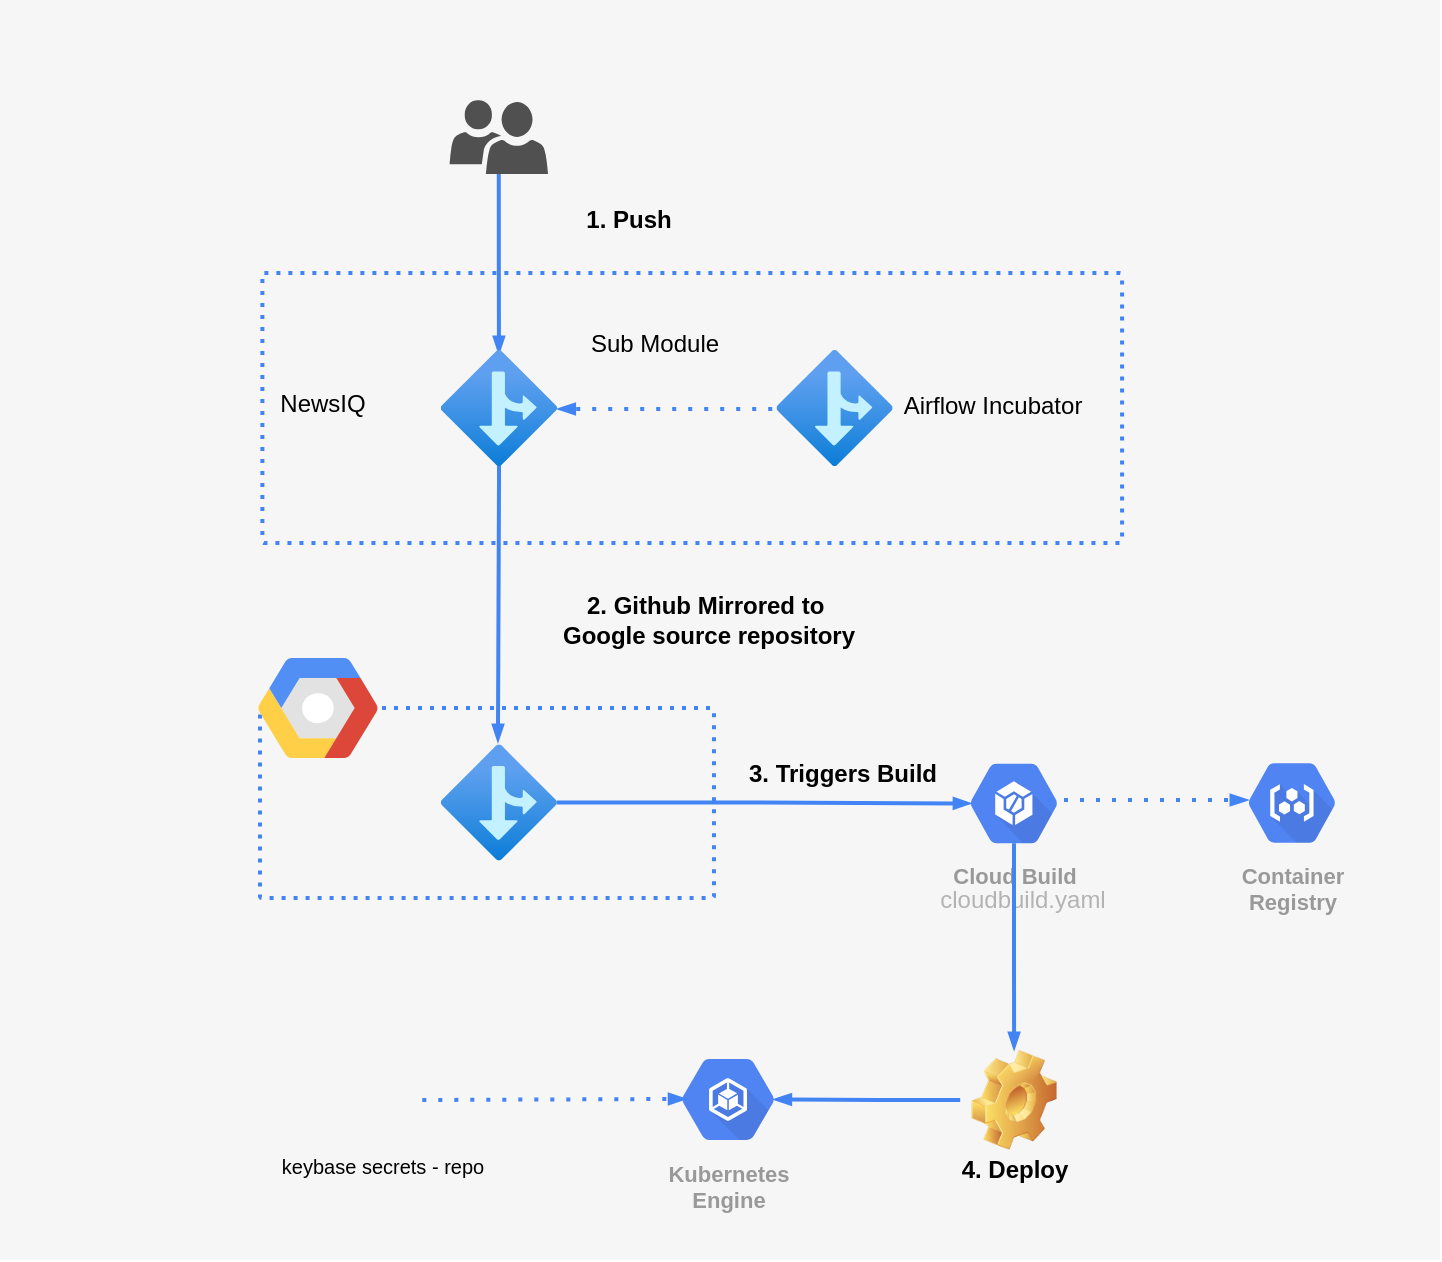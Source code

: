 <mxfile version="13.9.3" type="github">
  <diagram id="f106602c-feb2-e66a-4537-3a34d633f6aa" name="Page-1">
    <mxGraphModel dx="1097" dy="764" grid="1" gridSize="10" guides="1" tooltips="1" connect="1" arrows="1" fold="1" page="1" pageScale="1" pageWidth="1169" pageHeight="827" background="#ffffff" math="0" shadow="0">
      <root>
        <mxCell id="0" />
        <mxCell id="1" parent="0" />
        <mxCell id="14" value="" style="fillColor=#F6F6F6;strokeColor=none;shadow=0;gradientColor=none;fontSize=14;align=left;spacing=10;fontColor=#717171;9E9E9E;verticalAlign=top;spacingTop=-4;fontStyle=0;spacingLeft=40;html=1;" parent="1" vertex="1">
          <mxGeometry x="159" y="60" width="720" height="630" as="geometry" />
        </mxCell>
        <mxCell id="653" value="" style="rounded=1;absoluteArcSize=1;arcSize=2;html=1;strokeColor=#4284F3;gradientColor=none;shadow=0;dashed=1;fontSize=12;fontColor=#9E9E9E;align=left;verticalAlign=top;spacing=10;spacingTop=-4;fillColor=none;dashPattern=1 2;strokeWidth=2;" parent="14" vertex="1">
          <mxGeometry x="131.194" y="136.5" width="429.851" height="135" as="geometry" />
        </mxCell>
        <mxCell id="nLSMo1saLQvY455QotW3-691" value="" style="pointerEvents=1;shadow=0;dashed=0;html=1;strokeColor=none;labelPosition=center;verticalLabelPosition=bottom;verticalAlign=top;align=center;fillColor=#505050;shape=mxgraph.mscae.intune.user_group" vertex="1" parent="14">
          <mxGeometry x="224.78" y="50" width="49.22" height="37" as="geometry" />
        </mxCell>
        <mxCell id="nLSMo1saLQvY455QotW3-696" value="" style="edgeStyle=orthogonalEdgeStyle;fontSize=12;html=1;endArrow=blockThin;endFill=1;rounded=0;strokeWidth=2;endSize=4;startSize=4;dashed=0;strokeColor=#4284F3;exitX=0.5;exitY=1;exitDx=0;exitDy=0;exitPerimeter=0;entryX=0.5;entryY=0;entryDx=0;entryDy=0;" edge="1" parent="14" source="nLSMo1saLQvY455QotW3-691">
          <mxGeometry width="100" relative="1" as="geometry">
            <mxPoint x="206.418" y="147" as="sourcePoint" />
            <mxPoint x="249.478" y="177" as="targetPoint" />
          </mxGeometry>
        </mxCell>
        <mxCell id="nLSMo1saLQvY455QotW3-697" value="" style="edgeStyle=orthogonalEdgeStyle;fontSize=12;html=1;endArrow=blockThin;endFill=1;rounded=0;strokeWidth=2;endSize=4;startSize=4;dashed=1;dashPattern=1 3;strokeColor=#4284F3;entryX=1;entryY=0.5;entryDx=0;entryDy=0;" edge="1" parent="14">
          <mxGeometry width="100" relative="1" as="geometry">
            <mxPoint x="386.104" y="204.493" as="sourcePoint" />
            <mxPoint x="278.792" y="204.493" as="targetPoint" />
          </mxGeometry>
        </mxCell>
        <mxCell id="nLSMo1saLQvY455QotW3-701" value="NewsIQ" style="text;html=1;resizable=0;autosize=1;align=center;verticalAlign=middle;points=[];fillColor=none;strokeColor=none;rounded=0;" vertex="1" parent="14">
          <mxGeometry x="131.194" y="192" width="60" height="20" as="geometry" />
        </mxCell>
        <mxCell id="nLSMo1saLQvY455QotW3-702" value="Sub Module" style="text;html=1;resizable=0;autosize=1;align=center;verticalAlign=middle;points=[];fillColor=none;strokeColor=none;rounded=0;" vertex="1" parent="14">
          <mxGeometry x="287.015" y="162" width="80" height="20" as="geometry" />
        </mxCell>
        <mxCell id="nLSMo1saLQvY455QotW3-703" value="Airflow Incubator" style="text;html=1;resizable=0;autosize=1;align=center;verticalAlign=middle;points=[];fillColor=none;strokeColor=none;rounded=0;" vertex="1" parent="14">
          <mxGeometry x="446.284" y="193" width="100" height="20" as="geometry" />
        </mxCell>
        <mxCell id="nLSMo1saLQvY455QotW3-704" value="" style="rounded=1;absoluteArcSize=1;arcSize=2;html=1;strokeColor=#4284F3;gradientColor=none;shadow=0;dashed=1;fontSize=12;fontColor=#9E9E9E;align=left;verticalAlign=top;spacing=10;spacingTop=-4;fillColor=none;dashPattern=1 2;strokeWidth=2;" vertex="1" parent="14">
          <mxGeometry x="130" y="354" width="226.98" height="95" as="geometry" />
        </mxCell>
        <mxCell id="15" value="" style="shape=mxgraph.gcp2.google_cloud_platform;fillColor=#F6F6F6;strokeColor=none;shadow=0;gradientColor=none;" parent="14" vertex="1">
          <mxGeometry width="60" height="50" relative="1" as="geometry">
            <mxPoint x="128.97" y="329" as="offset" />
          </mxGeometry>
        </mxCell>
        <mxCell id="nLSMo1saLQvY455QotW3-692" value="" style="shape=image;html=1;verticalAlign=top;verticalLabelPosition=bottom;labelBackgroundColor=#ffffff;imageAspect=0;aspect=fixed;image=https://cdn2.iconfinder.com/data/icons/social-icons-circular-color/512/github-128.png" vertex="1" parent="14">
          <mxGeometry x="129" y="108.97" width="54.51" height="54.51" as="geometry" />
        </mxCell>
        <mxCell id="nLSMo1saLQvY455QotW3-706" style="edgeStyle=orthogonalEdgeStyle;rounded=0;orthogonalLoop=1;jettySize=auto;html=1;exitX=0.5;exitY=1;exitDx=0;exitDy=0;" edge="1" parent="14" source="nLSMo1saLQvY455QotW3-704" target="nLSMo1saLQvY455QotW3-704">
          <mxGeometry relative="1" as="geometry" />
        </mxCell>
        <mxCell id="nLSMo1saLQvY455QotW3-709" value="" style="edgeStyle=orthogonalEdgeStyle;fontSize=12;html=1;endArrow=blockThin;endFill=1;rounded=0;strokeWidth=2;endSize=4;startSize=4;dashed=0;strokeColor=#4284F3;exitX=0.5;exitY=1;exitDx=0;exitDy=0;entryX=0.492;entryY=-0.021;entryDx=0;entryDy=0;entryPerimeter=0;" edge="1" parent="14" target="nLSMo1saLQvY455QotW3-744">
          <mxGeometry width="100" relative="1" as="geometry">
            <mxPoint x="249.478" y="219.985" as="sourcePoint" />
            <mxPoint x="249.4" y="380" as="targetPoint" />
            <Array as="points">
              <mxPoint x="250" y="240" />
            </Array>
          </mxGeometry>
        </mxCell>
        <mxCell id="nLSMo1saLQvY455QotW3-727" value="&lt;b&gt;1. Push&lt;/b&gt;" style="text;html=1;resizable=0;autosize=1;align=center;verticalAlign=middle;points=[];fillColor=none;strokeColor=none;rounded=0;" vertex="1" parent="14">
          <mxGeometry x="284.005" y="100" width="60" height="20" as="geometry" />
        </mxCell>
        <mxCell id="nLSMo1saLQvY455QotW3-728" value="&lt;b&gt;2. Github Mirrored to&amp;nbsp;&lt;br&gt;Google source repository&lt;br&gt;&lt;/b&gt;" style="text;html=1;resizable=0;autosize=1;align=center;verticalAlign=middle;points=[];fillColor=none;strokeColor=none;rounded=0;" vertex="1" parent="14">
          <mxGeometry x="274.005" y="295" width="160" height="30" as="geometry" />
        </mxCell>
        <mxCell id="nLSMo1saLQvY455QotW3-732" value="&lt;font color=&quot;#b3b3b3&quot;&gt;cloudbuild.yaml&lt;/font&gt;" style="text;html=1;resizable=0;autosize=1;align=center;verticalAlign=middle;points=[];fillColor=none;strokeColor=none;rounded=0;" vertex="1" parent="14">
          <mxGeometry x="461.044" y="440" width="100" height="20" as="geometry" />
        </mxCell>
        <mxCell id="nLSMo1saLQvY455QotW3-733" value="Container&#xa;Registry" style="html=1;fillColor=#5184F3;strokeColor=none;verticalAlign=top;labelPosition=center;verticalLabelPosition=bottom;align=center;spacingTop=-6;fontSize=11;fontStyle=1;fontColor=#999999;shape=mxgraph.gcp2.hexIcon;prIcon=container_registry" vertex="1" parent="14">
          <mxGeometry x="613" y="372.24" width="66" height="58.5" as="geometry" />
        </mxCell>
        <mxCell id="nLSMo1saLQvY455QotW3-736" value="" style="image;html=1;image=img/lib/clip_art/general/Gear_128x128.png" vertex="1" parent="14">
          <mxGeometry x="480.1" y="525" width="53.9" height="50" as="geometry" />
        </mxCell>
        <mxCell id="nLSMo1saLQvY455QotW3-738" value="&lt;b&gt;3. Triggers Build&lt;br&gt;&lt;/b&gt;" style="text;html=1;resizable=0;autosize=1;align=center;verticalAlign=middle;points=[];fillColor=none;strokeColor=none;rounded=0;" vertex="1" parent="14">
          <mxGeometry x="366.415" y="377.24" width="110" height="20" as="geometry" />
        </mxCell>
        <mxCell id="nLSMo1saLQvY455QotW3-739" value="&lt;b&gt;4. Deploy&lt;br&gt;&lt;/b&gt;" style="text;html=1;resizable=0;autosize=1;align=center;verticalAlign=middle;points=[];fillColor=none;strokeColor=none;rounded=0;" vertex="1" parent="14">
          <mxGeometry x="472.055" y="575" width="70" height="20" as="geometry" />
        </mxCell>
        <mxCell id="nLSMo1saLQvY455QotW3-740" value="Kubernetes&#xa;Engine" style="html=1;fillColor=#5184F3;strokeColor=none;verticalAlign=top;labelPosition=center;verticalLabelPosition=bottom;align=center;spacingTop=-6;fontSize=11;fontStyle=1;fontColor=#999999;shape=mxgraph.gcp2.hexIcon;prIcon=container_engine" vertex="1" parent="14">
          <mxGeometry x="329.1" y="520" width="70" height="59.5" as="geometry" />
        </mxCell>
        <mxCell id="nLSMo1saLQvY455QotW3-741" value="" style="edgeStyle=orthogonalEdgeStyle;fontSize=12;html=1;endArrow=blockThin;endFill=1;rounded=0;strokeWidth=2;endSize=4;startSize=4;dashed=0;strokeColor=#4284F3;entryX=0.825;entryY=0.5;entryDx=0;entryDy=0;entryPerimeter=0;" edge="1" parent="14" source="nLSMo1saLQvY455QotW3-736" target="nLSMo1saLQvY455QotW3-740">
          <mxGeometry width="100" relative="1" as="geometry">
            <mxPoint x="339.1" y="410" as="sourcePoint" />
            <mxPoint x="439.1" y="410" as="targetPoint" />
          </mxGeometry>
        </mxCell>
        <mxCell id="nLSMo1saLQvY455QotW3-742" value="" style="aspect=fixed;html=1;points=[];align=center;image;fontSize=12;image=img/lib/azure2/general/Branch.svg;" vertex="1" parent="14">
          <mxGeometry x="220.44" y="175" width="58" height="58" as="geometry" />
        </mxCell>
        <mxCell id="nLSMo1saLQvY455QotW3-743" value="" style="aspect=fixed;html=1;points=[];align=center;image;fontSize=12;image=img/lib/azure2/general/Branch.svg;" vertex="1" parent="14">
          <mxGeometry x="388.28" y="175" width="58" height="58" as="geometry" />
        </mxCell>
        <mxCell id="nLSMo1saLQvY455QotW3-744" value="" style="aspect=fixed;html=1;points=[];align=center;image;fontSize=12;image=img/lib/azure2/general/Branch.svg;" vertex="1" parent="14">
          <mxGeometry x="220.44" y="372.24" width="58" height="58" as="geometry" />
        </mxCell>
        <mxCell id="nLSMo1saLQvY455QotW3-747" value="" style="shape=image;html=1;verticalAlign=top;verticalLabelPosition=bottom;labelBackgroundColor=#ffffff;imageAspect=0;aspect=fixed;image=https://cdn4.iconfinder.com/data/icons/logos-brands-5/24/keybase-128.png;fillColor=#FF6666;" vertex="1" parent="14">
          <mxGeometry x="165.91" y="527.38" width="45.25" height="45.25" as="geometry" />
        </mxCell>
        <mxCell id="nLSMo1saLQvY455QotW3-748" value="" style="edgeStyle=orthogonalEdgeStyle;fontSize=12;html=1;endArrow=blockThin;endFill=1;rounded=0;strokeWidth=2;endSize=4;startSize=4;dashed=1;dashPattern=1 3;strokeColor=#4284F3;exitX=1;exitY=0.5;exitDx=0;exitDy=0;" edge="1" parent="14" source="nLSMo1saLQvY455QotW3-747">
          <mxGeometry width="100" relative="1" as="geometry">
            <mxPoint x="243.1" y="549.46" as="sourcePoint" />
            <mxPoint x="343.1" y="549.46" as="targetPoint" />
          </mxGeometry>
        </mxCell>
        <mxCell id="nLSMo1saLQvY455QotW3-749" value="&lt;font style=&quot;font-size: 10px&quot;&gt;keybase secrets - repo&lt;/font&gt;" style="text;html=1;resizable=0;autosize=1;align=center;verticalAlign=middle;points=[];fillColor=none;strokeColor=none;rounded=0;" vertex="1" parent="14">
          <mxGeometry x="131.194" y="572.63" width="120" height="20" as="geometry" />
        </mxCell>
        <mxCell id="nLSMo1saLQvY455QotW3-730" value="Cloud Build" style="html=1;fillColor=#5184F3;strokeColor=none;verticalAlign=top;labelPosition=center;verticalLabelPosition=bottom;align=center;spacingTop=-6;fontSize=11;fontStyle=1;fontColor=#999999;shape=mxgraph.gcp2.hexIcon;prIcon=container_builder" vertex="1" parent="1">
          <mxGeometry x="633" y="432.49" width="66" height="58.5" as="geometry" />
        </mxCell>
        <mxCell id="nLSMo1saLQvY455QotW3-731" value="" style="edgeStyle=orthogonalEdgeStyle;fontSize=12;html=1;endArrow=blockThin;endFill=1;rounded=0;strokeWidth=2;endSize=4;startSize=4;dashed=0;strokeColor=#4284F3;entryX=0.175;entryY=0.5;entryDx=0;entryDy=0;entryPerimeter=0;" edge="1" parent="1" source="nLSMo1saLQvY455QotW3-744" target="nLSMo1saLQvY455QotW3-730">
          <mxGeometry width="100" relative="1" as="geometry">
            <mxPoint x="442" y="462" as="sourcePoint" />
            <mxPoint x="743" y="420" as="targetPoint" />
          </mxGeometry>
        </mxCell>
        <mxCell id="nLSMo1saLQvY455QotW3-735" value="" style="edgeStyle=orthogonalEdgeStyle;fontSize=12;html=1;endArrow=blockThin;endFill=1;rounded=0;strokeWidth=2;endSize=4;startSize=4;dashed=1;dashPattern=1 3;strokeColor=#4284F3;" edge="1" parent="1">
          <mxGeometry width="100" relative="1" as="geometry">
            <mxPoint x="683" y="460" as="sourcePoint" />
            <mxPoint x="783" y="460" as="targetPoint" />
          </mxGeometry>
        </mxCell>
        <mxCell id="nLSMo1saLQvY455QotW3-737" value="" style="edgeStyle=orthogonalEdgeStyle;fontSize=12;html=1;endArrow=blockThin;endFill=1;rounded=0;strokeWidth=2;endSize=4;startSize=4;dashed=0;strokeColor=#4284F3;exitX=0.5;exitY=0.84;exitDx=0;exitDy=0;exitPerimeter=0;entryX=0.5;entryY=0;entryDx=0;entryDy=0;" edge="1" parent="1" source="nLSMo1saLQvY455QotW3-730" target="nLSMo1saLQvY455QotW3-736">
          <mxGeometry width="100" relative="1" as="geometry">
            <mxPoint x="643" y="440" as="sourcePoint" />
            <mxPoint x="743" y="440" as="targetPoint" />
            <Array as="points" />
          </mxGeometry>
        </mxCell>
      </root>
    </mxGraphModel>
  </diagram>
</mxfile>
